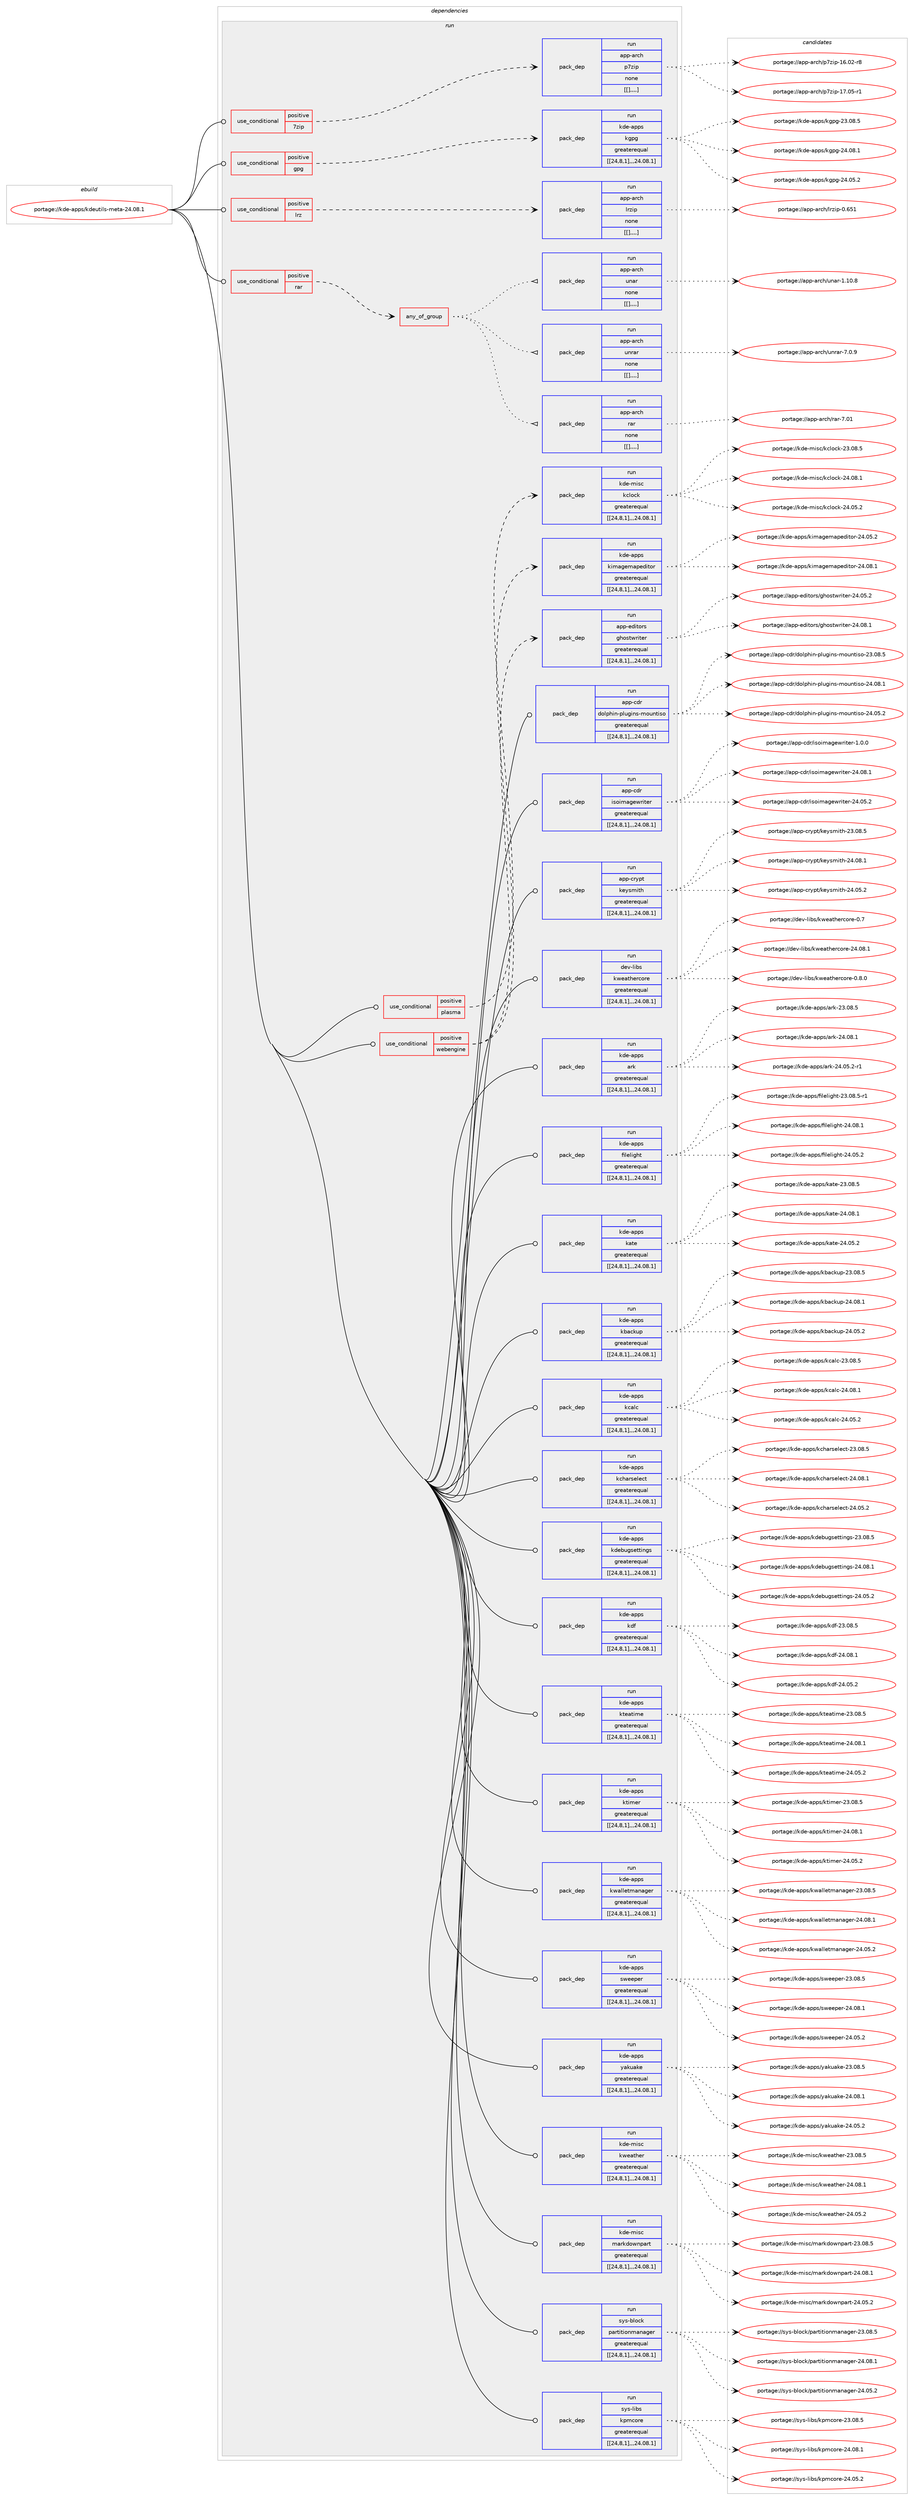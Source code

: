 digraph prolog {

# *************
# Graph options
# *************

newrank=true;
concentrate=true;
compound=true;
graph [rankdir=LR,fontname=Helvetica,fontsize=10,ranksep=1.5];#, ranksep=2.5, nodesep=0.2];
edge  [arrowhead=vee];
node  [fontname=Helvetica,fontsize=10];

# **********
# The ebuild
# **********

subgraph cluster_leftcol {
color=gray;
label=<<i>ebuild</i>>;
id [label="portage://kde-apps/kdeutils-meta-24.08.1", color=red, width=4, href="../kde-apps/kdeutils-meta-24.08.1.svg"];
}

# ****************
# The dependencies
# ****************

subgraph cluster_midcol {
color=gray;
label=<<i>dependencies</i>>;
subgraph cluster_compile {
fillcolor="#eeeeee";
style=filled;
label=<<i>compile</i>>;
}
subgraph cluster_compileandrun {
fillcolor="#eeeeee";
style=filled;
label=<<i>compile and run</i>>;
}
subgraph cluster_run {
fillcolor="#eeeeee";
style=filled;
label=<<i>run</i>>;
subgraph cond69136 {
dependency258611 [label=<<TABLE BORDER="0" CELLBORDER="1" CELLSPACING="0" CELLPADDING="4"><TR><TD ROWSPAN="3" CELLPADDING="10">use_conditional</TD></TR><TR><TD>positive</TD></TR><TR><TD>7zip</TD></TR></TABLE>>, shape=none, color=red];
subgraph pack187698 {
dependency258612 [label=<<TABLE BORDER="0" CELLBORDER="1" CELLSPACING="0" CELLPADDING="4" WIDTH="220"><TR><TD ROWSPAN="6" CELLPADDING="30">pack_dep</TD></TR><TR><TD WIDTH="110">run</TD></TR><TR><TD>app-arch</TD></TR><TR><TD>p7zip</TD></TR><TR><TD>none</TD></TR><TR><TD>[[],,,,]</TD></TR></TABLE>>, shape=none, color=blue];
}
dependency258611:e -> dependency258612:w [weight=20,style="dashed",arrowhead="vee"];
}
id:e -> dependency258611:w [weight=20,style="solid",arrowhead="odot"];
subgraph cond69137 {
dependency258613 [label=<<TABLE BORDER="0" CELLBORDER="1" CELLSPACING="0" CELLPADDING="4"><TR><TD ROWSPAN="3" CELLPADDING="10">use_conditional</TD></TR><TR><TD>positive</TD></TR><TR><TD>gpg</TD></TR></TABLE>>, shape=none, color=red];
subgraph pack187699 {
dependency258614 [label=<<TABLE BORDER="0" CELLBORDER="1" CELLSPACING="0" CELLPADDING="4" WIDTH="220"><TR><TD ROWSPAN="6" CELLPADDING="30">pack_dep</TD></TR><TR><TD WIDTH="110">run</TD></TR><TR><TD>kde-apps</TD></TR><TR><TD>kgpg</TD></TR><TR><TD>greaterequal</TD></TR><TR><TD>[[24,8,1],,,24.08.1]</TD></TR></TABLE>>, shape=none, color=blue];
}
dependency258613:e -> dependency258614:w [weight=20,style="dashed",arrowhead="vee"];
}
id:e -> dependency258613:w [weight=20,style="solid",arrowhead="odot"];
subgraph cond69138 {
dependency258615 [label=<<TABLE BORDER="0" CELLBORDER="1" CELLSPACING="0" CELLPADDING="4"><TR><TD ROWSPAN="3" CELLPADDING="10">use_conditional</TD></TR><TR><TD>positive</TD></TR><TR><TD>lrz</TD></TR></TABLE>>, shape=none, color=red];
subgraph pack187700 {
dependency258616 [label=<<TABLE BORDER="0" CELLBORDER="1" CELLSPACING="0" CELLPADDING="4" WIDTH="220"><TR><TD ROWSPAN="6" CELLPADDING="30">pack_dep</TD></TR><TR><TD WIDTH="110">run</TD></TR><TR><TD>app-arch</TD></TR><TR><TD>lrzip</TD></TR><TR><TD>none</TD></TR><TR><TD>[[],,,,]</TD></TR></TABLE>>, shape=none, color=blue];
}
dependency258615:e -> dependency258616:w [weight=20,style="dashed",arrowhead="vee"];
}
id:e -> dependency258615:w [weight=20,style="solid",arrowhead="odot"];
subgraph cond69139 {
dependency258617 [label=<<TABLE BORDER="0" CELLBORDER="1" CELLSPACING="0" CELLPADDING="4"><TR><TD ROWSPAN="3" CELLPADDING="10">use_conditional</TD></TR><TR><TD>positive</TD></TR><TR><TD>plasma</TD></TR></TABLE>>, shape=none, color=red];
subgraph pack187701 {
dependency258618 [label=<<TABLE BORDER="0" CELLBORDER="1" CELLSPACING="0" CELLPADDING="4" WIDTH="220"><TR><TD ROWSPAN="6" CELLPADDING="30">pack_dep</TD></TR><TR><TD WIDTH="110">run</TD></TR><TR><TD>kde-misc</TD></TR><TR><TD>kclock</TD></TR><TR><TD>greaterequal</TD></TR><TR><TD>[[24,8,1],,,24.08.1]</TD></TR></TABLE>>, shape=none, color=blue];
}
dependency258617:e -> dependency258618:w [weight=20,style="dashed",arrowhead="vee"];
}
id:e -> dependency258617:w [weight=20,style="solid",arrowhead="odot"];
subgraph cond69140 {
dependency258619 [label=<<TABLE BORDER="0" CELLBORDER="1" CELLSPACING="0" CELLPADDING="4"><TR><TD ROWSPAN="3" CELLPADDING="10">use_conditional</TD></TR><TR><TD>positive</TD></TR><TR><TD>rar</TD></TR></TABLE>>, shape=none, color=red];
subgraph any1617 {
dependency258620 [label=<<TABLE BORDER="0" CELLBORDER="1" CELLSPACING="0" CELLPADDING="4"><TR><TD CELLPADDING="10">any_of_group</TD></TR></TABLE>>, shape=none, color=red];subgraph pack187702 {
dependency258621 [label=<<TABLE BORDER="0" CELLBORDER="1" CELLSPACING="0" CELLPADDING="4" WIDTH="220"><TR><TD ROWSPAN="6" CELLPADDING="30">pack_dep</TD></TR><TR><TD WIDTH="110">run</TD></TR><TR><TD>app-arch</TD></TR><TR><TD>rar</TD></TR><TR><TD>none</TD></TR><TR><TD>[[],,,,]</TD></TR></TABLE>>, shape=none, color=blue];
}
dependency258620:e -> dependency258621:w [weight=20,style="dotted",arrowhead="oinv"];
subgraph pack187703 {
dependency258622 [label=<<TABLE BORDER="0" CELLBORDER="1" CELLSPACING="0" CELLPADDING="4" WIDTH="220"><TR><TD ROWSPAN="6" CELLPADDING="30">pack_dep</TD></TR><TR><TD WIDTH="110">run</TD></TR><TR><TD>app-arch</TD></TR><TR><TD>unrar</TD></TR><TR><TD>none</TD></TR><TR><TD>[[],,,,]</TD></TR></TABLE>>, shape=none, color=blue];
}
dependency258620:e -> dependency258622:w [weight=20,style="dotted",arrowhead="oinv"];
subgraph pack187704 {
dependency258623 [label=<<TABLE BORDER="0" CELLBORDER="1" CELLSPACING="0" CELLPADDING="4" WIDTH="220"><TR><TD ROWSPAN="6" CELLPADDING="30">pack_dep</TD></TR><TR><TD WIDTH="110">run</TD></TR><TR><TD>app-arch</TD></TR><TR><TD>unar</TD></TR><TR><TD>none</TD></TR><TR><TD>[[],,,,]</TD></TR></TABLE>>, shape=none, color=blue];
}
dependency258620:e -> dependency258623:w [weight=20,style="dotted",arrowhead="oinv"];
}
dependency258619:e -> dependency258620:w [weight=20,style="dashed",arrowhead="vee"];
}
id:e -> dependency258619:w [weight=20,style="solid",arrowhead="odot"];
subgraph cond69141 {
dependency258624 [label=<<TABLE BORDER="0" CELLBORDER="1" CELLSPACING="0" CELLPADDING="4"><TR><TD ROWSPAN="3" CELLPADDING="10">use_conditional</TD></TR><TR><TD>positive</TD></TR><TR><TD>webengine</TD></TR></TABLE>>, shape=none, color=red];
subgraph pack187705 {
dependency258625 [label=<<TABLE BORDER="0" CELLBORDER="1" CELLSPACING="0" CELLPADDING="4" WIDTH="220"><TR><TD ROWSPAN="6" CELLPADDING="30">pack_dep</TD></TR><TR><TD WIDTH="110">run</TD></TR><TR><TD>app-editors</TD></TR><TR><TD>ghostwriter</TD></TR><TR><TD>greaterequal</TD></TR><TR><TD>[[24,8,1],,,24.08.1]</TD></TR></TABLE>>, shape=none, color=blue];
}
dependency258624:e -> dependency258625:w [weight=20,style="dashed",arrowhead="vee"];
subgraph pack187706 {
dependency258626 [label=<<TABLE BORDER="0" CELLBORDER="1" CELLSPACING="0" CELLPADDING="4" WIDTH="220"><TR><TD ROWSPAN="6" CELLPADDING="30">pack_dep</TD></TR><TR><TD WIDTH="110">run</TD></TR><TR><TD>kde-apps</TD></TR><TR><TD>kimagemapeditor</TD></TR><TR><TD>greaterequal</TD></TR><TR><TD>[[24,8,1],,,24.08.1]</TD></TR></TABLE>>, shape=none, color=blue];
}
dependency258624:e -> dependency258626:w [weight=20,style="dashed",arrowhead="vee"];
}
id:e -> dependency258624:w [weight=20,style="solid",arrowhead="odot"];
subgraph pack187707 {
dependency258627 [label=<<TABLE BORDER="0" CELLBORDER="1" CELLSPACING="0" CELLPADDING="4" WIDTH="220"><TR><TD ROWSPAN="6" CELLPADDING="30">pack_dep</TD></TR><TR><TD WIDTH="110">run</TD></TR><TR><TD>app-cdr</TD></TR><TR><TD>dolphin-plugins-mountiso</TD></TR><TR><TD>greaterequal</TD></TR><TR><TD>[[24,8,1],,,24.08.1]</TD></TR></TABLE>>, shape=none, color=blue];
}
id:e -> dependency258627:w [weight=20,style="solid",arrowhead="odot"];
subgraph pack187708 {
dependency258628 [label=<<TABLE BORDER="0" CELLBORDER="1" CELLSPACING="0" CELLPADDING="4" WIDTH="220"><TR><TD ROWSPAN="6" CELLPADDING="30">pack_dep</TD></TR><TR><TD WIDTH="110">run</TD></TR><TR><TD>app-cdr</TD></TR><TR><TD>isoimagewriter</TD></TR><TR><TD>greaterequal</TD></TR><TR><TD>[[24,8,1],,,24.08.1]</TD></TR></TABLE>>, shape=none, color=blue];
}
id:e -> dependency258628:w [weight=20,style="solid",arrowhead="odot"];
subgraph pack187709 {
dependency258629 [label=<<TABLE BORDER="0" CELLBORDER="1" CELLSPACING="0" CELLPADDING="4" WIDTH="220"><TR><TD ROWSPAN="6" CELLPADDING="30">pack_dep</TD></TR><TR><TD WIDTH="110">run</TD></TR><TR><TD>app-crypt</TD></TR><TR><TD>keysmith</TD></TR><TR><TD>greaterequal</TD></TR><TR><TD>[[24,8,1],,,24.08.1]</TD></TR></TABLE>>, shape=none, color=blue];
}
id:e -> dependency258629:w [weight=20,style="solid",arrowhead="odot"];
subgraph pack187710 {
dependency258630 [label=<<TABLE BORDER="0" CELLBORDER="1" CELLSPACING="0" CELLPADDING="4" WIDTH="220"><TR><TD ROWSPAN="6" CELLPADDING="30">pack_dep</TD></TR><TR><TD WIDTH="110">run</TD></TR><TR><TD>dev-libs</TD></TR><TR><TD>kweathercore</TD></TR><TR><TD>greaterequal</TD></TR><TR><TD>[[24,8,1],,,24.08.1]</TD></TR></TABLE>>, shape=none, color=blue];
}
id:e -> dependency258630:w [weight=20,style="solid",arrowhead="odot"];
subgraph pack187711 {
dependency258631 [label=<<TABLE BORDER="0" CELLBORDER="1" CELLSPACING="0" CELLPADDING="4" WIDTH="220"><TR><TD ROWSPAN="6" CELLPADDING="30">pack_dep</TD></TR><TR><TD WIDTH="110">run</TD></TR><TR><TD>kde-apps</TD></TR><TR><TD>ark</TD></TR><TR><TD>greaterequal</TD></TR><TR><TD>[[24,8,1],,,24.08.1]</TD></TR></TABLE>>, shape=none, color=blue];
}
id:e -> dependency258631:w [weight=20,style="solid",arrowhead="odot"];
subgraph pack187712 {
dependency258632 [label=<<TABLE BORDER="0" CELLBORDER="1" CELLSPACING="0" CELLPADDING="4" WIDTH="220"><TR><TD ROWSPAN="6" CELLPADDING="30">pack_dep</TD></TR><TR><TD WIDTH="110">run</TD></TR><TR><TD>kde-apps</TD></TR><TR><TD>filelight</TD></TR><TR><TD>greaterequal</TD></TR><TR><TD>[[24,8,1],,,24.08.1]</TD></TR></TABLE>>, shape=none, color=blue];
}
id:e -> dependency258632:w [weight=20,style="solid",arrowhead="odot"];
subgraph pack187713 {
dependency258633 [label=<<TABLE BORDER="0" CELLBORDER="1" CELLSPACING="0" CELLPADDING="4" WIDTH="220"><TR><TD ROWSPAN="6" CELLPADDING="30">pack_dep</TD></TR><TR><TD WIDTH="110">run</TD></TR><TR><TD>kde-apps</TD></TR><TR><TD>kate</TD></TR><TR><TD>greaterequal</TD></TR><TR><TD>[[24,8,1],,,24.08.1]</TD></TR></TABLE>>, shape=none, color=blue];
}
id:e -> dependency258633:w [weight=20,style="solid",arrowhead="odot"];
subgraph pack187714 {
dependency258634 [label=<<TABLE BORDER="0" CELLBORDER="1" CELLSPACING="0" CELLPADDING="4" WIDTH="220"><TR><TD ROWSPAN="6" CELLPADDING="30">pack_dep</TD></TR><TR><TD WIDTH="110">run</TD></TR><TR><TD>kde-apps</TD></TR><TR><TD>kbackup</TD></TR><TR><TD>greaterequal</TD></TR><TR><TD>[[24,8,1],,,24.08.1]</TD></TR></TABLE>>, shape=none, color=blue];
}
id:e -> dependency258634:w [weight=20,style="solid",arrowhead="odot"];
subgraph pack187715 {
dependency258635 [label=<<TABLE BORDER="0" CELLBORDER="1" CELLSPACING="0" CELLPADDING="4" WIDTH="220"><TR><TD ROWSPAN="6" CELLPADDING="30">pack_dep</TD></TR><TR><TD WIDTH="110">run</TD></TR><TR><TD>kde-apps</TD></TR><TR><TD>kcalc</TD></TR><TR><TD>greaterequal</TD></TR><TR><TD>[[24,8,1],,,24.08.1]</TD></TR></TABLE>>, shape=none, color=blue];
}
id:e -> dependency258635:w [weight=20,style="solid",arrowhead="odot"];
subgraph pack187716 {
dependency258636 [label=<<TABLE BORDER="0" CELLBORDER="1" CELLSPACING="0" CELLPADDING="4" WIDTH="220"><TR><TD ROWSPAN="6" CELLPADDING="30">pack_dep</TD></TR><TR><TD WIDTH="110">run</TD></TR><TR><TD>kde-apps</TD></TR><TR><TD>kcharselect</TD></TR><TR><TD>greaterequal</TD></TR><TR><TD>[[24,8,1],,,24.08.1]</TD></TR></TABLE>>, shape=none, color=blue];
}
id:e -> dependency258636:w [weight=20,style="solid",arrowhead="odot"];
subgraph pack187717 {
dependency258637 [label=<<TABLE BORDER="0" CELLBORDER="1" CELLSPACING="0" CELLPADDING="4" WIDTH="220"><TR><TD ROWSPAN="6" CELLPADDING="30">pack_dep</TD></TR><TR><TD WIDTH="110">run</TD></TR><TR><TD>kde-apps</TD></TR><TR><TD>kdebugsettings</TD></TR><TR><TD>greaterequal</TD></TR><TR><TD>[[24,8,1],,,24.08.1]</TD></TR></TABLE>>, shape=none, color=blue];
}
id:e -> dependency258637:w [weight=20,style="solid",arrowhead="odot"];
subgraph pack187718 {
dependency258638 [label=<<TABLE BORDER="0" CELLBORDER="1" CELLSPACING="0" CELLPADDING="4" WIDTH="220"><TR><TD ROWSPAN="6" CELLPADDING="30">pack_dep</TD></TR><TR><TD WIDTH="110">run</TD></TR><TR><TD>kde-apps</TD></TR><TR><TD>kdf</TD></TR><TR><TD>greaterequal</TD></TR><TR><TD>[[24,8,1],,,24.08.1]</TD></TR></TABLE>>, shape=none, color=blue];
}
id:e -> dependency258638:w [weight=20,style="solid",arrowhead="odot"];
subgraph pack187719 {
dependency258639 [label=<<TABLE BORDER="0" CELLBORDER="1" CELLSPACING="0" CELLPADDING="4" WIDTH="220"><TR><TD ROWSPAN="6" CELLPADDING="30">pack_dep</TD></TR><TR><TD WIDTH="110">run</TD></TR><TR><TD>kde-apps</TD></TR><TR><TD>kteatime</TD></TR><TR><TD>greaterequal</TD></TR><TR><TD>[[24,8,1],,,24.08.1]</TD></TR></TABLE>>, shape=none, color=blue];
}
id:e -> dependency258639:w [weight=20,style="solid",arrowhead="odot"];
subgraph pack187720 {
dependency258640 [label=<<TABLE BORDER="0" CELLBORDER="1" CELLSPACING="0" CELLPADDING="4" WIDTH="220"><TR><TD ROWSPAN="6" CELLPADDING="30">pack_dep</TD></TR><TR><TD WIDTH="110">run</TD></TR><TR><TD>kde-apps</TD></TR><TR><TD>ktimer</TD></TR><TR><TD>greaterequal</TD></TR><TR><TD>[[24,8,1],,,24.08.1]</TD></TR></TABLE>>, shape=none, color=blue];
}
id:e -> dependency258640:w [weight=20,style="solid",arrowhead="odot"];
subgraph pack187721 {
dependency258641 [label=<<TABLE BORDER="0" CELLBORDER="1" CELLSPACING="0" CELLPADDING="4" WIDTH="220"><TR><TD ROWSPAN="6" CELLPADDING="30">pack_dep</TD></TR><TR><TD WIDTH="110">run</TD></TR><TR><TD>kde-apps</TD></TR><TR><TD>kwalletmanager</TD></TR><TR><TD>greaterequal</TD></TR><TR><TD>[[24,8,1],,,24.08.1]</TD></TR></TABLE>>, shape=none, color=blue];
}
id:e -> dependency258641:w [weight=20,style="solid",arrowhead="odot"];
subgraph pack187722 {
dependency258642 [label=<<TABLE BORDER="0" CELLBORDER="1" CELLSPACING="0" CELLPADDING="4" WIDTH="220"><TR><TD ROWSPAN="6" CELLPADDING="30">pack_dep</TD></TR><TR><TD WIDTH="110">run</TD></TR><TR><TD>kde-apps</TD></TR><TR><TD>sweeper</TD></TR><TR><TD>greaterequal</TD></TR><TR><TD>[[24,8,1],,,24.08.1]</TD></TR></TABLE>>, shape=none, color=blue];
}
id:e -> dependency258642:w [weight=20,style="solid",arrowhead="odot"];
subgraph pack187723 {
dependency258643 [label=<<TABLE BORDER="0" CELLBORDER="1" CELLSPACING="0" CELLPADDING="4" WIDTH="220"><TR><TD ROWSPAN="6" CELLPADDING="30">pack_dep</TD></TR><TR><TD WIDTH="110">run</TD></TR><TR><TD>kde-apps</TD></TR><TR><TD>yakuake</TD></TR><TR><TD>greaterequal</TD></TR><TR><TD>[[24,8,1],,,24.08.1]</TD></TR></TABLE>>, shape=none, color=blue];
}
id:e -> dependency258643:w [weight=20,style="solid",arrowhead="odot"];
subgraph pack187724 {
dependency258644 [label=<<TABLE BORDER="0" CELLBORDER="1" CELLSPACING="0" CELLPADDING="4" WIDTH="220"><TR><TD ROWSPAN="6" CELLPADDING="30">pack_dep</TD></TR><TR><TD WIDTH="110">run</TD></TR><TR><TD>kde-misc</TD></TR><TR><TD>kweather</TD></TR><TR><TD>greaterequal</TD></TR><TR><TD>[[24,8,1],,,24.08.1]</TD></TR></TABLE>>, shape=none, color=blue];
}
id:e -> dependency258644:w [weight=20,style="solid",arrowhead="odot"];
subgraph pack187725 {
dependency258645 [label=<<TABLE BORDER="0" CELLBORDER="1" CELLSPACING="0" CELLPADDING="4" WIDTH="220"><TR><TD ROWSPAN="6" CELLPADDING="30">pack_dep</TD></TR><TR><TD WIDTH="110">run</TD></TR><TR><TD>kde-misc</TD></TR><TR><TD>markdownpart</TD></TR><TR><TD>greaterequal</TD></TR><TR><TD>[[24,8,1],,,24.08.1]</TD></TR></TABLE>>, shape=none, color=blue];
}
id:e -> dependency258645:w [weight=20,style="solid",arrowhead="odot"];
subgraph pack187726 {
dependency258646 [label=<<TABLE BORDER="0" CELLBORDER="1" CELLSPACING="0" CELLPADDING="4" WIDTH="220"><TR><TD ROWSPAN="6" CELLPADDING="30">pack_dep</TD></TR><TR><TD WIDTH="110">run</TD></TR><TR><TD>sys-block</TD></TR><TR><TD>partitionmanager</TD></TR><TR><TD>greaterequal</TD></TR><TR><TD>[[24,8,1],,,24.08.1]</TD></TR></TABLE>>, shape=none, color=blue];
}
id:e -> dependency258646:w [weight=20,style="solid",arrowhead="odot"];
subgraph pack187727 {
dependency258647 [label=<<TABLE BORDER="0" CELLBORDER="1" CELLSPACING="0" CELLPADDING="4" WIDTH="220"><TR><TD ROWSPAN="6" CELLPADDING="30">pack_dep</TD></TR><TR><TD WIDTH="110">run</TD></TR><TR><TD>sys-libs</TD></TR><TR><TD>kpmcore</TD></TR><TR><TD>greaterequal</TD></TR><TR><TD>[[24,8,1],,,24.08.1]</TD></TR></TABLE>>, shape=none, color=blue];
}
id:e -> dependency258647:w [weight=20,style="solid",arrowhead="odot"];
}
}

# **************
# The candidates
# **************

subgraph cluster_choices {
rank=same;
color=gray;
label=<<i>candidates</i>>;

subgraph choice187698 {
color=black;
nodesep=1;
choice9711211245971149910447112551221051124549554648534511449 [label="portage://app-arch/p7zip-17.05-r1", color=red, width=4,href="../app-arch/p7zip-17.05-r1.svg"];
choice9711211245971149910447112551221051124549544648504511456 [label="portage://app-arch/p7zip-16.02-r8", color=red, width=4,href="../app-arch/p7zip-16.02-r8.svg"];
dependency258612:e -> choice9711211245971149910447112551221051124549554648534511449:w [style=dotted,weight="100"];
dependency258612:e -> choice9711211245971149910447112551221051124549544648504511456:w [style=dotted,weight="100"];
}
subgraph choice187699 {
color=black;
nodesep=1;
choice1071001014597112112115471071031121034550524648564649 [label="portage://kde-apps/kgpg-24.08.1", color=red, width=4,href="../kde-apps/kgpg-24.08.1.svg"];
choice1071001014597112112115471071031121034550524648534650 [label="portage://kde-apps/kgpg-24.05.2", color=red, width=4,href="../kde-apps/kgpg-24.05.2.svg"];
choice1071001014597112112115471071031121034550514648564653 [label="portage://kde-apps/kgpg-23.08.5", color=red, width=4,href="../kde-apps/kgpg-23.08.5.svg"];
dependency258614:e -> choice1071001014597112112115471071031121034550524648564649:w [style=dotted,weight="100"];
dependency258614:e -> choice1071001014597112112115471071031121034550524648534650:w [style=dotted,weight="100"];
dependency258614:e -> choice1071001014597112112115471071031121034550514648564653:w [style=dotted,weight="100"];
}
subgraph choice187700 {
color=black;
nodesep=1;
choice9711211245971149910447108114122105112454846545349 [label="portage://app-arch/lrzip-0.651", color=red, width=4,href="../app-arch/lrzip-0.651.svg"];
dependency258616:e -> choice9711211245971149910447108114122105112454846545349:w [style=dotted,weight="100"];
}
subgraph choice187701 {
color=black;
nodesep=1;
choice10710010145109105115994710799108111991074550524648564649 [label="portage://kde-misc/kclock-24.08.1", color=red, width=4,href="../kde-misc/kclock-24.08.1.svg"];
choice10710010145109105115994710799108111991074550524648534650 [label="portage://kde-misc/kclock-24.05.2", color=red, width=4,href="../kde-misc/kclock-24.05.2.svg"];
choice10710010145109105115994710799108111991074550514648564653 [label="portage://kde-misc/kclock-23.08.5", color=red, width=4,href="../kde-misc/kclock-23.08.5.svg"];
dependency258618:e -> choice10710010145109105115994710799108111991074550524648564649:w [style=dotted,weight="100"];
dependency258618:e -> choice10710010145109105115994710799108111991074550524648534650:w [style=dotted,weight="100"];
dependency258618:e -> choice10710010145109105115994710799108111991074550514648564653:w [style=dotted,weight="100"];
}
subgraph choice187702 {
color=black;
nodesep=1;
choice9711211245971149910447114971144555464849 [label="portage://app-arch/rar-7.01", color=red, width=4,href="../app-arch/rar-7.01.svg"];
dependency258621:e -> choice9711211245971149910447114971144555464849:w [style=dotted,weight="100"];
}
subgraph choice187703 {
color=black;
nodesep=1;
choice971121124597114991044711711011497114455546484657 [label="portage://app-arch/unrar-7.0.9", color=red, width=4,href="../app-arch/unrar-7.0.9.svg"];
dependency258622:e -> choice971121124597114991044711711011497114455546484657:w [style=dotted,weight="100"];
}
subgraph choice187704 {
color=black;
nodesep=1;
choice97112112459711499104471171109711445494649484656 [label="portage://app-arch/unar-1.10.8", color=red, width=4,href="../app-arch/unar-1.10.8.svg"];
dependency258623:e -> choice97112112459711499104471171109711445494649484656:w [style=dotted,weight="100"];
}
subgraph choice187705 {
color=black;
nodesep=1;
choice9711211245101100105116111114115471031041111151161191141051161011144550524648564649 [label="portage://app-editors/ghostwriter-24.08.1", color=red, width=4,href="../app-editors/ghostwriter-24.08.1.svg"];
choice9711211245101100105116111114115471031041111151161191141051161011144550524648534650 [label="portage://app-editors/ghostwriter-24.05.2", color=red, width=4,href="../app-editors/ghostwriter-24.05.2.svg"];
dependency258625:e -> choice9711211245101100105116111114115471031041111151161191141051161011144550524648564649:w [style=dotted,weight="100"];
dependency258625:e -> choice9711211245101100105116111114115471031041111151161191141051161011144550524648534650:w [style=dotted,weight="100"];
}
subgraph choice187706 {
color=black;
nodesep=1;
choice10710010145971121121154710710510997103101109971121011001051161111144550524648564649 [label="portage://kde-apps/kimagemapeditor-24.08.1", color=red, width=4,href="../kde-apps/kimagemapeditor-24.08.1.svg"];
choice10710010145971121121154710710510997103101109971121011001051161111144550524648534650 [label="portage://kde-apps/kimagemapeditor-24.05.2", color=red, width=4,href="../kde-apps/kimagemapeditor-24.05.2.svg"];
dependency258626:e -> choice10710010145971121121154710710510997103101109971121011001051161111144550524648564649:w [style=dotted,weight="100"];
dependency258626:e -> choice10710010145971121121154710710510997103101109971121011001051161111144550524648534650:w [style=dotted,weight="100"];
}
subgraph choice187707 {
color=black;
nodesep=1;
choice9711211245991001144710011110811210410511045112108117103105110115451091111171101161051151114550524648564649 [label="portage://app-cdr/dolphin-plugins-mountiso-24.08.1", color=red, width=4,href="../app-cdr/dolphin-plugins-mountiso-24.08.1.svg"];
choice9711211245991001144710011110811210410511045112108117103105110115451091111171101161051151114550524648534650 [label="portage://app-cdr/dolphin-plugins-mountiso-24.05.2", color=red, width=4,href="../app-cdr/dolphin-plugins-mountiso-24.05.2.svg"];
choice9711211245991001144710011110811210410511045112108117103105110115451091111171101161051151114550514648564653 [label="portage://app-cdr/dolphin-plugins-mountiso-23.08.5", color=red, width=4,href="../app-cdr/dolphin-plugins-mountiso-23.08.5.svg"];
dependency258627:e -> choice9711211245991001144710011110811210410511045112108117103105110115451091111171101161051151114550524648564649:w [style=dotted,weight="100"];
dependency258627:e -> choice9711211245991001144710011110811210410511045112108117103105110115451091111171101161051151114550524648534650:w [style=dotted,weight="100"];
dependency258627:e -> choice9711211245991001144710011110811210410511045112108117103105110115451091111171101161051151114550514648564653:w [style=dotted,weight="100"];
}
subgraph choice187708 {
color=black;
nodesep=1;
choice97112112459910011447105115111105109971031011191141051161011144550524648564649 [label="portage://app-cdr/isoimagewriter-24.08.1", color=red, width=4,href="../app-cdr/isoimagewriter-24.08.1.svg"];
choice97112112459910011447105115111105109971031011191141051161011144550524648534650 [label="portage://app-cdr/isoimagewriter-24.05.2", color=red, width=4,href="../app-cdr/isoimagewriter-24.05.2.svg"];
choice9711211245991001144710511511110510997103101119114105116101114454946484648 [label="portage://app-cdr/isoimagewriter-1.0.0", color=red, width=4,href="../app-cdr/isoimagewriter-1.0.0.svg"];
dependency258628:e -> choice97112112459910011447105115111105109971031011191141051161011144550524648564649:w [style=dotted,weight="100"];
dependency258628:e -> choice97112112459910011447105115111105109971031011191141051161011144550524648534650:w [style=dotted,weight="100"];
dependency258628:e -> choice9711211245991001144710511511110510997103101119114105116101114454946484648:w [style=dotted,weight="100"];
}
subgraph choice187709 {
color=black;
nodesep=1;
choice971121124599114121112116471071011211151091051161044550524648564649 [label="portage://app-crypt/keysmith-24.08.1", color=red, width=4,href="../app-crypt/keysmith-24.08.1.svg"];
choice971121124599114121112116471071011211151091051161044550524648534650 [label="portage://app-crypt/keysmith-24.05.2", color=red, width=4,href="../app-crypt/keysmith-24.05.2.svg"];
choice971121124599114121112116471071011211151091051161044550514648564653 [label="portage://app-crypt/keysmith-23.08.5", color=red, width=4,href="../app-crypt/keysmith-23.08.5.svg"];
dependency258629:e -> choice971121124599114121112116471071011211151091051161044550524648564649:w [style=dotted,weight="100"];
dependency258629:e -> choice971121124599114121112116471071011211151091051161044550524648534650:w [style=dotted,weight="100"];
dependency258629:e -> choice971121124599114121112116471071011211151091051161044550514648564653:w [style=dotted,weight="100"];
}
subgraph choice187710 {
color=black;
nodesep=1;
choice10010111845108105981154710711910197116104101114991111141014550524648564649 [label="portage://dev-libs/kweathercore-24.08.1", color=red, width=4,href="../dev-libs/kweathercore-24.08.1.svg"];
choice1001011184510810598115471071191019711610410111499111114101454846564648 [label="portage://dev-libs/kweathercore-0.8.0", color=red, width=4,href="../dev-libs/kweathercore-0.8.0.svg"];
choice100101118451081059811547107119101971161041011149911111410145484655 [label="portage://dev-libs/kweathercore-0.7", color=red, width=4,href="../dev-libs/kweathercore-0.7.svg"];
dependency258630:e -> choice10010111845108105981154710711910197116104101114991111141014550524648564649:w [style=dotted,weight="100"];
dependency258630:e -> choice1001011184510810598115471071191019711610410111499111114101454846564648:w [style=dotted,weight="100"];
dependency258630:e -> choice100101118451081059811547107119101971161041011149911111410145484655:w [style=dotted,weight="100"];
}
subgraph choice187711 {
color=black;
nodesep=1;
choice107100101459711211211547971141074550524648564649 [label="portage://kde-apps/ark-24.08.1", color=red, width=4,href="../kde-apps/ark-24.08.1.svg"];
choice1071001014597112112115479711410745505246485346504511449 [label="portage://kde-apps/ark-24.05.2-r1", color=red, width=4,href="../kde-apps/ark-24.05.2-r1.svg"];
choice107100101459711211211547971141074550514648564653 [label="portage://kde-apps/ark-23.08.5", color=red, width=4,href="../kde-apps/ark-23.08.5.svg"];
dependency258631:e -> choice107100101459711211211547971141074550524648564649:w [style=dotted,weight="100"];
dependency258631:e -> choice1071001014597112112115479711410745505246485346504511449:w [style=dotted,weight="100"];
dependency258631:e -> choice107100101459711211211547971141074550514648564653:w [style=dotted,weight="100"];
}
subgraph choice187712 {
color=black;
nodesep=1;
choice1071001014597112112115471021051081011081051031041164550524648564649 [label="portage://kde-apps/filelight-24.08.1", color=red, width=4,href="../kde-apps/filelight-24.08.1.svg"];
choice1071001014597112112115471021051081011081051031041164550524648534650 [label="portage://kde-apps/filelight-24.05.2", color=red, width=4,href="../kde-apps/filelight-24.05.2.svg"];
choice10710010145971121121154710210510810110810510310411645505146485646534511449 [label="portage://kde-apps/filelight-23.08.5-r1", color=red, width=4,href="../kde-apps/filelight-23.08.5-r1.svg"];
dependency258632:e -> choice1071001014597112112115471021051081011081051031041164550524648564649:w [style=dotted,weight="100"];
dependency258632:e -> choice1071001014597112112115471021051081011081051031041164550524648534650:w [style=dotted,weight="100"];
dependency258632:e -> choice10710010145971121121154710210510810110810510310411645505146485646534511449:w [style=dotted,weight="100"];
}
subgraph choice187713 {
color=black;
nodesep=1;
choice107100101459711211211547107971161014550524648564649 [label="portage://kde-apps/kate-24.08.1", color=red, width=4,href="../kde-apps/kate-24.08.1.svg"];
choice107100101459711211211547107971161014550524648534650 [label="portage://kde-apps/kate-24.05.2", color=red, width=4,href="../kde-apps/kate-24.05.2.svg"];
choice107100101459711211211547107971161014550514648564653 [label="portage://kde-apps/kate-23.08.5", color=red, width=4,href="../kde-apps/kate-23.08.5.svg"];
dependency258633:e -> choice107100101459711211211547107971161014550524648564649:w [style=dotted,weight="100"];
dependency258633:e -> choice107100101459711211211547107971161014550524648534650:w [style=dotted,weight="100"];
dependency258633:e -> choice107100101459711211211547107971161014550514648564653:w [style=dotted,weight="100"];
}
subgraph choice187714 {
color=black;
nodesep=1;
choice1071001014597112112115471079897991071171124550524648564649 [label="portage://kde-apps/kbackup-24.08.1", color=red, width=4,href="../kde-apps/kbackup-24.08.1.svg"];
choice1071001014597112112115471079897991071171124550524648534650 [label="portage://kde-apps/kbackup-24.05.2", color=red, width=4,href="../kde-apps/kbackup-24.05.2.svg"];
choice1071001014597112112115471079897991071171124550514648564653 [label="portage://kde-apps/kbackup-23.08.5", color=red, width=4,href="../kde-apps/kbackup-23.08.5.svg"];
dependency258634:e -> choice1071001014597112112115471079897991071171124550524648564649:w [style=dotted,weight="100"];
dependency258634:e -> choice1071001014597112112115471079897991071171124550524648534650:w [style=dotted,weight="100"];
dependency258634:e -> choice1071001014597112112115471079897991071171124550514648564653:w [style=dotted,weight="100"];
}
subgraph choice187715 {
color=black;
nodesep=1;
choice1071001014597112112115471079997108994550524648564649 [label="portage://kde-apps/kcalc-24.08.1", color=red, width=4,href="../kde-apps/kcalc-24.08.1.svg"];
choice1071001014597112112115471079997108994550524648534650 [label="portage://kde-apps/kcalc-24.05.2", color=red, width=4,href="../kde-apps/kcalc-24.05.2.svg"];
choice1071001014597112112115471079997108994550514648564653 [label="portage://kde-apps/kcalc-23.08.5", color=red, width=4,href="../kde-apps/kcalc-23.08.5.svg"];
dependency258635:e -> choice1071001014597112112115471079997108994550524648564649:w [style=dotted,weight="100"];
dependency258635:e -> choice1071001014597112112115471079997108994550524648534650:w [style=dotted,weight="100"];
dependency258635:e -> choice1071001014597112112115471079997108994550514648564653:w [style=dotted,weight="100"];
}
subgraph choice187716 {
color=black;
nodesep=1;
choice1071001014597112112115471079910497114115101108101991164550524648564649 [label="portage://kde-apps/kcharselect-24.08.1", color=red, width=4,href="../kde-apps/kcharselect-24.08.1.svg"];
choice1071001014597112112115471079910497114115101108101991164550524648534650 [label="portage://kde-apps/kcharselect-24.05.2", color=red, width=4,href="../kde-apps/kcharselect-24.05.2.svg"];
choice1071001014597112112115471079910497114115101108101991164550514648564653 [label="portage://kde-apps/kcharselect-23.08.5", color=red, width=4,href="../kde-apps/kcharselect-23.08.5.svg"];
dependency258636:e -> choice1071001014597112112115471079910497114115101108101991164550524648564649:w [style=dotted,weight="100"];
dependency258636:e -> choice1071001014597112112115471079910497114115101108101991164550524648534650:w [style=dotted,weight="100"];
dependency258636:e -> choice1071001014597112112115471079910497114115101108101991164550514648564653:w [style=dotted,weight="100"];
}
subgraph choice187717 {
color=black;
nodesep=1;
choice107100101459711211211547107100101981171031151011161161051101031154550524648564649 [label="portage://kde-apps/kdebugsettings-24.08.1", color=red, width=4,href="../kde-apps/kdebugsettings-24.08.1.svg"];
choice107100101459711211211547107100101981171031151011161161051101031154550524648534650 [label="portage://kde-apps/kdebugsettings-24.05.2", color=red, width=4,href="../kde-apps/kdebugsettings-24.05.2.svg"];
choice107100101459711211211547107100101981171031151011161161051101031154550514648564653 [label="portage://kde-apps/kdebugsettings-23.08.5", color=red, width=4,href="../kde-apps/kdebugsettings-23.08.5.svg"];
dependency258637:e -> choice107100101459711211211547107100101981171031151011161161051101031154550524648564649:w [style=dotted,weight="100"];
dependency258637:e -> choice107100101459711211211547107100101981171031151011161161051101031154550524648534650:w [style=dotted,weight="100"];
dependency258637:e -> choice107100101459711211211547107100101981171031151011161161051101031154550514648564653:w [style=dotted,weight="100"];
}
subgraph choice187718 {
color=black;
nodesep=1;
choice1071001014597112112115471071001024550524648564649 [label="portage://kde-apps/kdf-24.08.1", color=red, width=4,href="../kde-apps/kdf-24.08.1.svg"];
choice1071001014597112112115471071001024550524648534650 [label="portage://kde-apps/kdf-24.05.2", color=red, width=4,href="../kde-apps/kdf-24.05.2.svg"];
choice1071001014597112112115471071001024550514648564653 [label="portage://kde-apps/kdf-23.08.5", color=red, width=4,href="../kde-apps/kdf-23.08.5.svg"];
dependency258638:e -> choice1071001014597112112115471071001024550524648564649:w [style=dotted,weight="100"];
dependency258638:e -> choice1071001014597112112115471071001024550524648534650:w [style=dotted,weight="100"];
dependency258638:e -> choice1071001014597112112115471071001024550514648564653:w [style=dotted,weight="100"];
}
subgraph choice187719 {
color=black;
nodesep=1;
choice107100101459711211211547107116101971161051091014550524648564649 [label="portage://kde-apps/kteatime-24.08.1", color=red, width=4,href="../kde-apps/kteatime-24.08.1.svg"];
choice107100101459711211211547107116101971161051091014550524648534650 [label="portage://kde-apps/kteatime-24.05.2", color=red, width=4,href="../kde-apps/kteatime-24.05.2.svg"];
choice107100101459711211211547107116101971161051091014550514648564653 [label="portage://kde-apps/kteatime-23.08.5", color=red, width=4,href="../kde-apps/kteatime-23.08.5.svg"];
dependency258639:e -> choice107100101459711211211547107116101971161051091014550524648564649:w [style=dotted,weight="100"];
dependency258639:e -> choice107100101459711211211547107116101971161051091014550524648534650:w [style=dotted,weight="100"];
dependency258639:e -> choice107100101459711211211547107116101971161051091014550514648564653:w [style=dotted,weight="100"];
}
subgraph choice187720 {
color=black;
nodesep=1;
choice1071001014597112112115471071161051091011144550524648564649 [label="portage://kde-apps/ktimer-24.08.1", color=red, width=4,href="../kde-apps/ktimer-24.08.1.svg"];
choice1071001014597112112115471071161051091011144550524648534650 [label="portage://kde-apps/ktimer-24.05.2", color=red, width=4,href="../kde-apps/ktimer-24.05.2.svg"];
choice1071001014597112112115471071161051091011144550514648564653 [label="portage://kde-apps/ktimer-23.08.5", color=red, width=4,href="../kde-apps/ktimer-23.08.5.svg"];
dependency258640:e -> choice1071001014597112112115471071161051091011144550524648564649:w [style=dotted,weight="100"];
dependency258640:e -> choice1071001014597112112115471071161051091011144550524648534650:w [style=dotted,weight="100"];
dependency258640:e -> choice1071001014597112112115471071161051091011144550514648564653:w [style=dotted,weight="100"];
}
subgraph choice187721 {
color=black;
nodesep=1;
choice1071001014597112112115471071199710810810111610997110971031011144550524648564649 [label="portage://kde-apps/kwalletmanager-24.08.1", color=red, width=4,href="../kde-apps/kwalletmanager-24.08.1.svg"];
choice1071001014597112112115471071199710810810111610997110971031011144550524648534650 [label="portage://kde-apps/kwalletmanager-24.05.2", color=red, width=4,href="../kde-apps/kwalletmanager-24.05.2.svg"];
choice1071001014597112112115471071199710810810111610997110971031011144550514648564653 [label="portage://kde-apps/kwalletmanager-23.08.5", color=red, width=4,href="../kde-apps/kwalletmanager-23.08.5.svg"];
dependency258641:e -> choice1071001014597112112115471071199710810810111610997110971031011144550524648564649:w [style=dotted,weight="100"];
dependency258641:e -> choice1071001014597112112115471071199710810810111610997110971031011144550524648534650:w [style=dotted,weight="100"];
dependency258641:e -> choice1071001014597112112115471071199710810810111610997110971031011144550514648564653:w [style=dotted,weight="100"];
}
subgraph choice187722 {
color=black;
nodesep=1;
choice1071001014597112112115471151191011011121011144550524648564649 [label="portage://kde-apps/sweeper-24.08.1", color=red, width=4,href="../kde-apps/sweeper-24.08.1.svg"];
choice1071001014597112112115471151191011011121011144550524648534650 [label="portage://kde-apps/sweeper-24.05.2", color=red, width=4,href="../kde-apps/sweeper-24.05.2.svg"];
choice1071001014597112112115471151191011011121011144550514648564653 [label="portage://kde-apps/sweeper-23.08.5", color=red, width=4,href="../kde-apps/sweeper-23.08.5.svg"];
dependency258642:e -> choice1071001014597112112115471151191011011121011144550524648564649:w [style=dotted,weight="100"];
dependency258642:e -> choice1071001014597112112115471151191011011121011144550524648534650:w [style=dotted,weight="100"];
dependency258642:e -> choice1071001014597112112115471151191011011121011144550514648564653:w [style=dotted,weight="100"];
}
subgraph choice187723 {
color=black;
nodesep=1;
choice10710010145971121121154712197107117971071014550524648564649 [label="portage://kde-apps/yakuake-24.08.1", color=red, width=4,href="../kde-apps/yakuake-24.08.1.svg"];
choice10710010145971121121154712197107117971071014550524648534650 [label="portage://kde-apps/yakuake-24.05.2", color=red, width=4,href="../kde-apps/yakuake-24.05.2.svg"];
choice10710010145971121121154712197107117971071014550514648564653 [label="portage://kde-apps/yakuake-23.08.5", color=red, width=4,href="../kde-apps/yakuake-23.08.5.svg"];
dependency258643:e -> choice10710010145971121121154712197107117971071014550524648564649:w [style=dotted,weight="100"];
dependency258643:e -> choice10710010145971121121154712197107117971071014550524648534650:w [style=dotted,weight="100"];
dependency258643:e -> choice10710010145971121121154712197107117971071014550514648564653:w [style=dotted,weight="100"];
}
subgraph choice187724 {
color=black;
nodesep=1;
choice107100101451091051159947107119101971161041011144550524648564649 [label="portage://kde-misc/kweather-24.08.1", color=red, width=4,href="../kde-misc/kweather-24.08.1.svg"];
choice107100101451091051159947107119101971161041011144550524648534650 [label="portage://kde-misc/kweather-24.05.2", color=red, width=4,href="../kde-misc/kweather-24.05.2.svg"];
choice107100101451091051159947107119101971161041011144550514648564653 [label="portage://kde-misc/kweather-23.08.5", color=red, width=4,href="../kde-misc/kweather-23.08.5.svg"];
dependency258644:e -> choice107100101451091051159947107119101971161041011144550524648564649:w [style=dotted,weight="100"];
dependency258644:e -> choice107100101451091051159947107119101971161041011144550524648534650:w [style=dotted,weight="100"];
dependency258644:e -> choice107100101451091051159947107119101971161041011144550514648564653:w [style=dotted,weight="100"];
}
subgraph choice187725 {
color=black;
nodesep=1;
choice10710010145109105115994710997114107100111119110112971141164550524648564649 [label="portage://kde-misc/markdownpart-24.08.1", color=red, width=4,href="../kde-misc/markdownpart-24.08.1.svg"];
choice10710010145109105115994710997114107100111119110112971141164550524648534650 [label="portage://kde-misc/markdownpart-24.05.2", color=red, width=4,href="../kde-misc/markdownpart-24.05.2.svg"];
choice10710010145109105115994710997114107100111119110112971141164550514648564653 [label="portage://kde-misc/markdownpart-23.08.5", color=red, width=4,href="../kde-misc/markdownpart-23.08.5.svg"];
dependency258645:e -> choice10710010145109105115994710997114107100111119110112971141164550524648564649:w [style=dotted,weight="100"];
dependency258645:e -> choice10710010145109105115994710997114107100111119110112971141164550524648534650:w [style=dotted,weight="100"];
dependency258645:e -> choice10710010145109105115994710997114107100111119110112971141164550514648564653:w [style=dotted,weight="100"];
}
subgraph choice187726 {
color=black;
nodesep=1;
choice115121115459810811199107471129711411610511610511111010997110971031011144550524648564649 [label="portage://sys-block/partitionmanager-24.08.1", color=red, width=4,href="../sys-block/partitionmanager-24.08.1.svg"];
choice115121115459810811199107471129711411610511610511111010997110971031011144550524648534650 [label="portage://sys-block/partitionmanager-24.05.2", color=red, width=4,href="../sys-block/partitionmanager-24.05.2.svg"];
choice115121115459810811199107471129711411610511610511111010997110971031011144550514648564653 [label="portage://sys-block/partitionmanager-23.08.5", color=red, width=4,href="../sys-block/partitionmanager-23.08.5.svg"];
dependency258646:e -> choice115121115459810811199107471129711411610511610511111010997110971031011144550524648564649:w [style=dotted,weight="100"];
dependency258646:e -> choice115121115459810811199107471129711411610511610511111010997110971031011144550524648534650:w [style=dotted,weight="100"];
dependency258646:e -> choice115121115459810811199107471129711411610511610511111010997110971031011144550514648564653:w [style=dotted,weight="100"];
}
subgraph choice187727 {
color=black;
nodesep=1;
choice115121115451081059811547107112109991111141014550524648564649 [label="portage://sys-libs/kpmcore-24.08.1", color=red, width=4,href="../sys-libs/kpmcore-24.08.1.svg"];
choice115121115451081059811547107112109991111141014550524648534650 [label="portage://sys-libs/kpmcore-24.05.2", color=red, width=4,href="../sys-libs/kpmcore-24.05.2.svg"];
choice115121115451081059811547107112109991111141014550514648564653 [label="portage://sys-libs/kpmcore-23.08.5", color=red, width=4,href="../sys-libs/kpmcore-23.08.5.svg"];
dependency258647:e -> choice115121115451081059811547107112109991111141014550524648564649:w [style=dotted,weight="100"];
dependency258647:e -> choice115121115451081059811547107112109991111141014550524648534650:w [style=dotted,weight="100"];
dependency258647:e -> choice115121115451081059811547107112109991111141014550514648564653:w [style=dotted,weight="100"];
}
}

}
